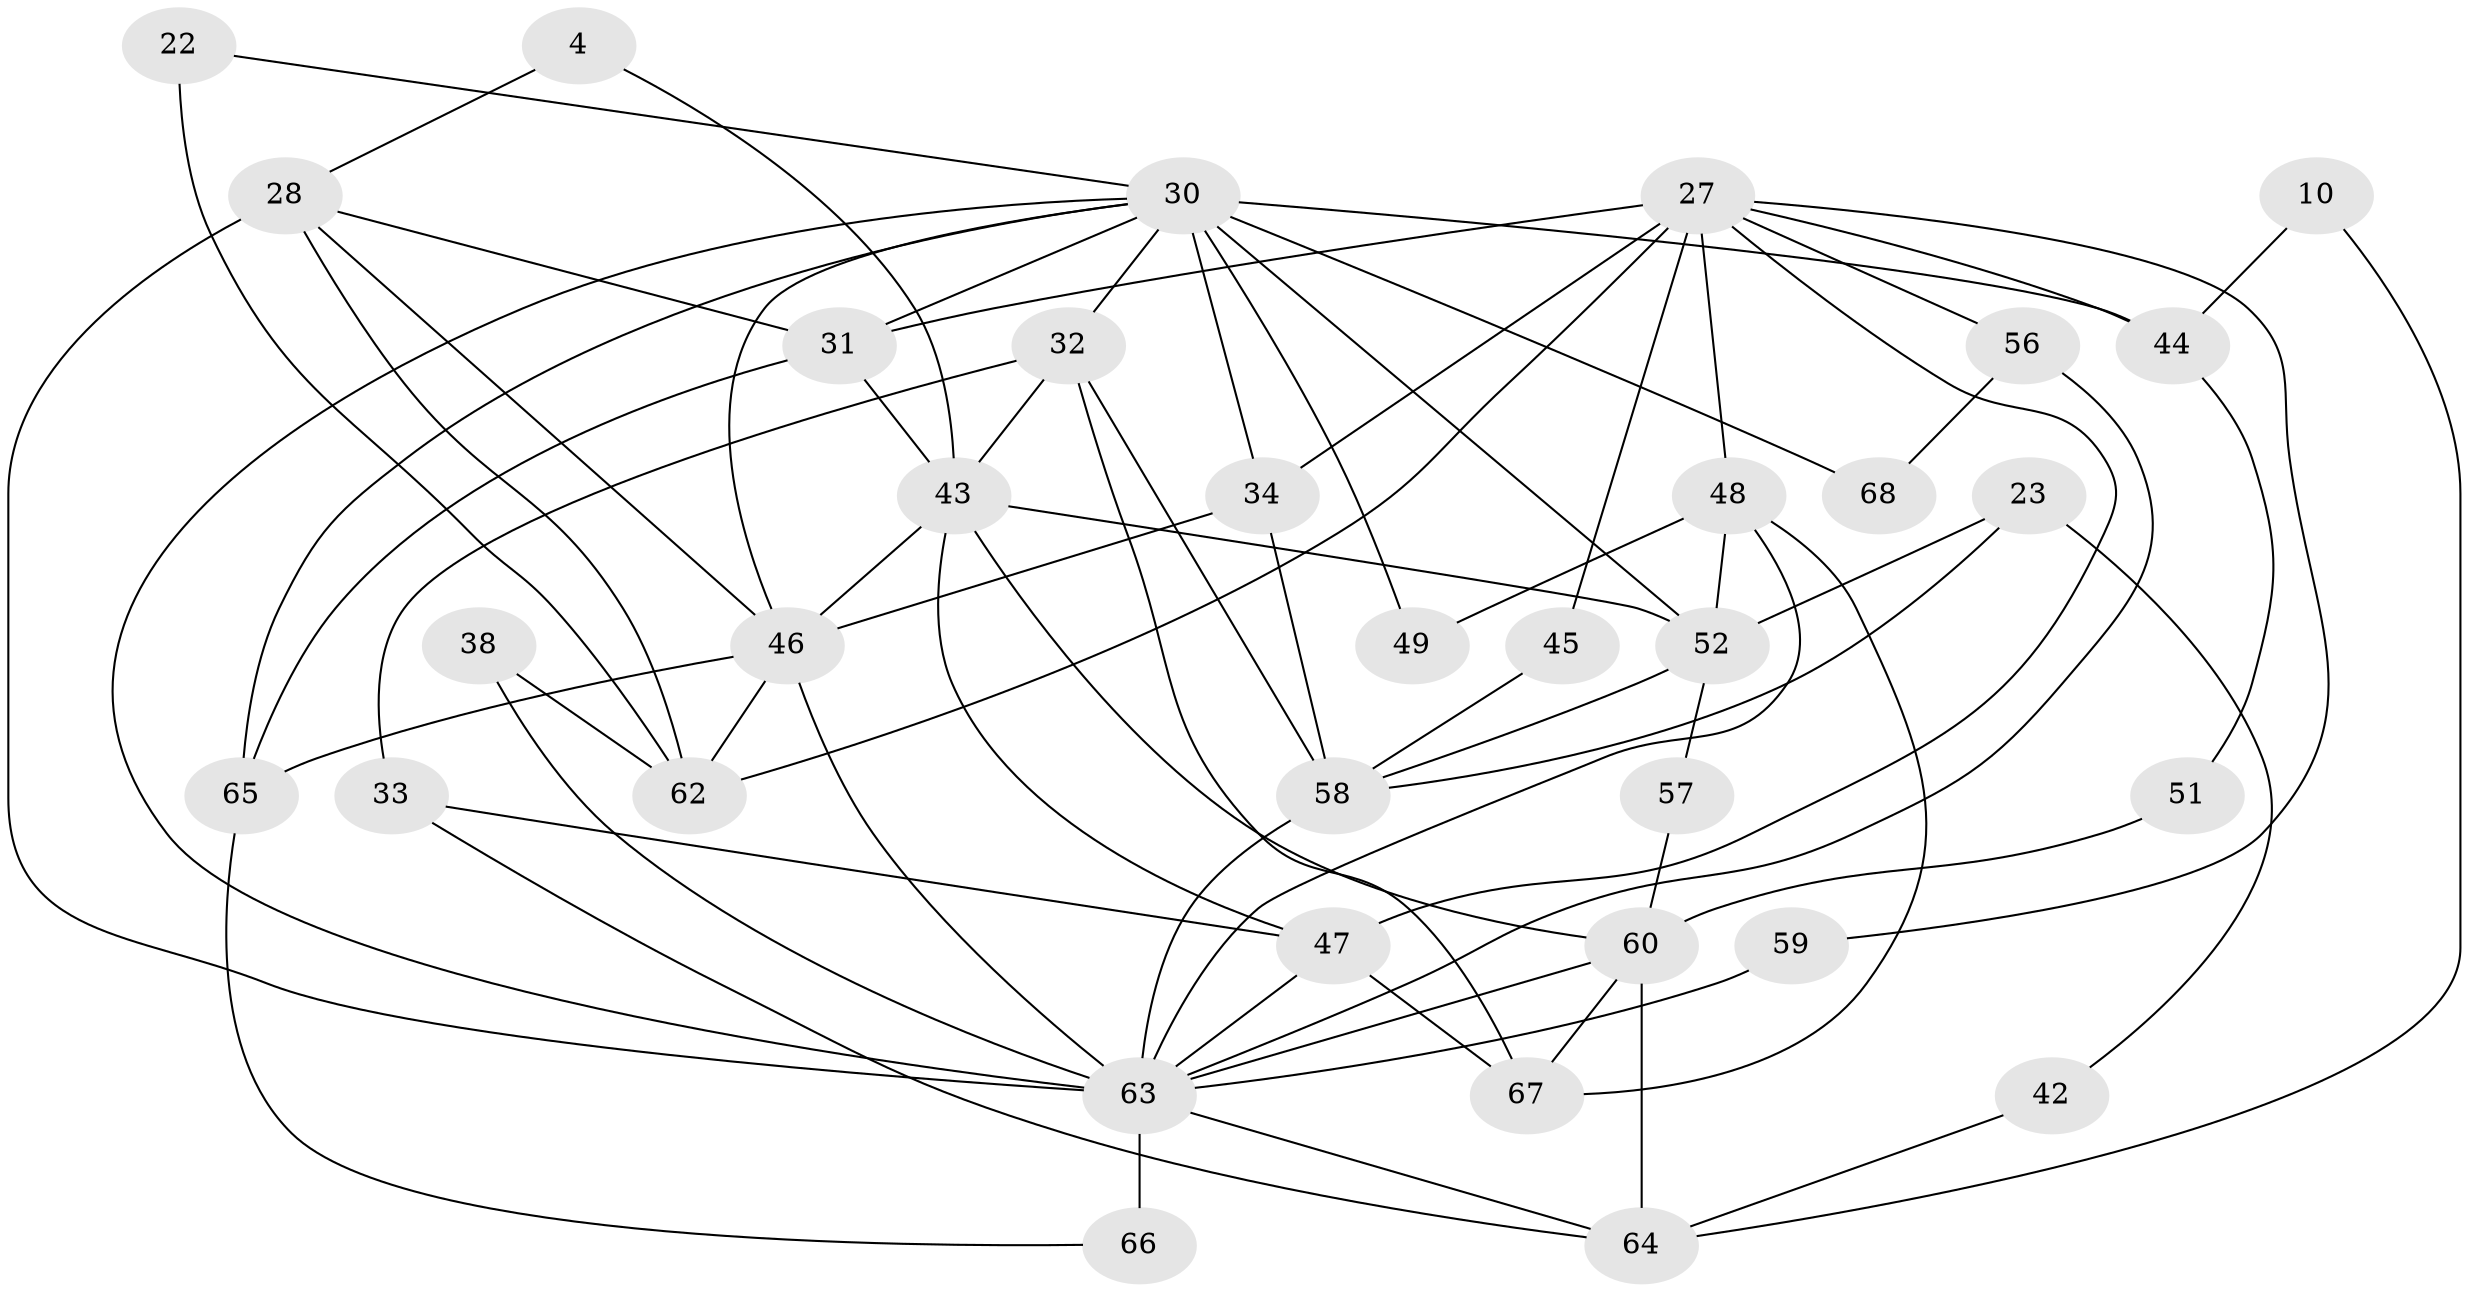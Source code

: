 // original degree distribution, {3: 0.22058823529411764, 5: 0.14705882352941177, 2: 0.23529411764705882, 4: 0.19117647058823528, 6: 0.1323529411764706, 7: 0.029411764705882353, 8: 0.029411764705882353, 9: 0.014705882352941176}
// Generated by graph-tools (version 1.1) at 2025/50/03/09/25 04:50:53]
// undirected, 34 vertices, 74 edges
graph export_dot {
graph [start="1"]
  node [color=gray90,style=filled];
  4;
  10;
  22;
  23;
  27 [super="+13"];
  28;
  30 [super="+16+19"];
  31 [super="+12"];
  32;
  33;
  34 [super="+1"];
  38;
  42;
  43 [super="+37+20"];
  44;
  45;
  46 [super="+40"];
  47;
  48 [super="+8"];
  49;
  51;
  52 [super="+50+36"];
  56;
  57;
  58 [super="+25"];
  59;
  60 [super="+6+15"];
  62 [super="+2"];
  63 [super="+26+53+54+41+55"];
  64 [super="+5"];
  65 [super="+29"];
  66;
  67 [super="+61"];
  68 [super="+11"];
  4 -- 28;
  4 -- 43;
  10 -- 64;
  10 -- 44;
  22 -- 30;
  22 -- 62;
  23 -- 58;
  23 -- 42;
  23 -- 52 [weight=2];
  27 -- 44;
  27 -- 31;
  27 -- 45;
  27 -- 47;
  27 -- 56;
  27 -- 59;
  27 -- 62 [weight=2];
  27 -- 48;
  27 -- 34;
  28 -- 46;
  28 -- 62 [weight=2];
  28 -- 31;
  28 -- 63 [weight=2];
  30 -- 68 [weight=2];
  30 -- 34;
  30 -- 44 [weight=3];
  30 -- 49;
  30 -- 65 [weight=3];
  30 -- 32;
  30 -- 52 [weight=2];
  30 -- 46;
  30 -- 31;
  30 -- 63;
  31 -- 65;
  31 -- 43;
  32 -- 33;
  32 -- 43 [weight=2];
  32 -- 58 [weight=3];
  32 -- 67 [weight=2];
  33 -- 47;
  33 -- 64;
  34 -- 58;
  34 -- 46;
  38 -- 62;
  38 -- 63;
  42 -- 64;
  43 -- 52;
  43 -- 60;
  43 -- 47;
  43 -- 46;
  44 -- 51;
  45 -- 58;
  46 -- 63 [weight=2];
  46 -- 65;
  46 -- 62 [weight=2];
  47 -- 67 [weight=2];
  47 -- 63;
  48 -- 49;
  48 -- 67;
  48 -- 52;
  48 -- 63;
  51 -- 60;
  52 -- 57;
  52 -- 58;
  56 -- 68 [weight=2];
  56 -- 63 [weight=2];
  57 -- 60;
  58 -- 63 [weight=4];
  59 -- 63;
  60 -- 64 [weight=2];
  60 -- 67;
  60 -- 63 [weight=3];
  63 -- 66 [weight=2];
  63 -- 64 [weight=2];
  65 -- 66;
}

